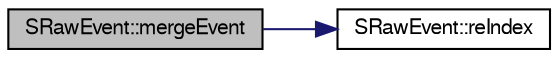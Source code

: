 digraph "SRawEvent::mergeEvent"
{
  bgcolor="transparent";
  edge [fontname="FreeSans",fontsize="10",labelfontname="FreeSans",labelfontsize="10"];
  node [fontname="FreeSans",fontsize="10",shape=record];
  rankdir="LR";
  Node1 [label="SRawEvent::mergeEvent",height=0.2,width=0.4,color="black", fillcolor="grey75", style="filled" fontcolor="black"];
  Node1 -> Node2 [color="midnightblue",fontsize="10",style="solid",fontname="FreeSans"];
  Node2 [label="SRawEvent::reIndex",height=0.2,width=0.4,color="black",URL="$d5/d83/classSRawEvent.html#a08b2b0404bdf1ea48284bc80020c8e51",tooltip="Reset the number hits on each plane. "];
}
